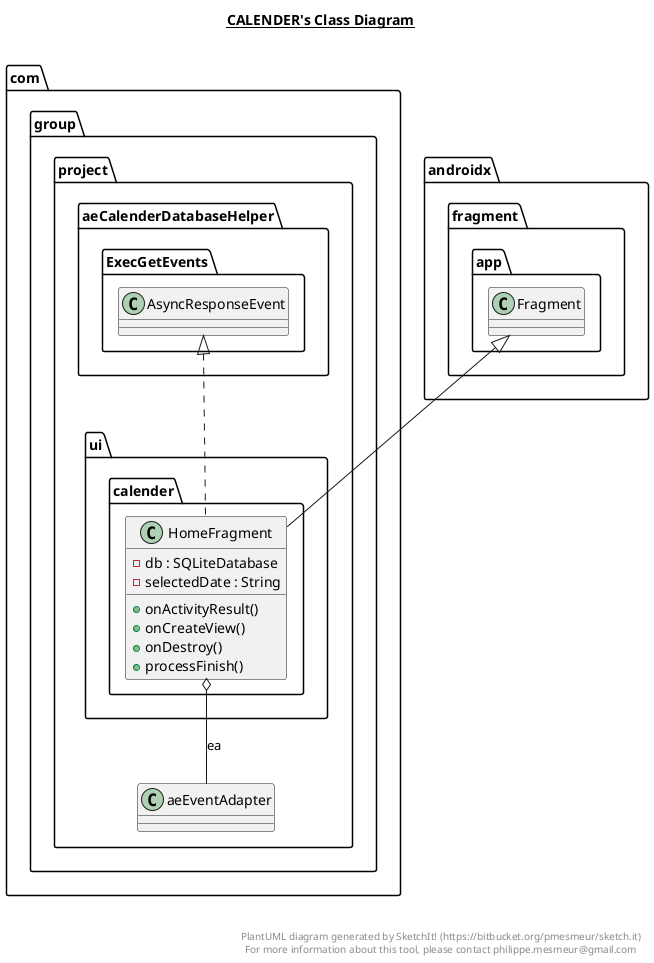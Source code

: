 @startuml

title __CALENDER's Class Diagram__\n

  namespace com.group.project {
    namespace ui.calender {
      class com.group.project.ui.calender.HomeFragment {
          - db : SQLiteDatabase
          - selectedDate : String
          + onActivityResult()
          + onCreateView()
          + onDestroy()
          + processFinish()
      }
    }
  }
  

  com.group.project.ui.calender.HomeFragment .up.|> com.group.project.aeCalenderDatabaseHelper.ExecGetEvents.AsyncResponseEvent
  com.group.project.ui.calender.HomeFragment -up-|> androidx.fragment.app.Fragment
  com.group.project.ui.calender.HomeFragment o-- com.group.project.aeEventAdapter : ea


right footer


PlantUML diagram generated by SketchIt! (https://bitbucket.org/pmesmeur/sketch.it)
For more information about this tool, please contact philippe.mesmeur@gmail.com
endfooter

@enduml
